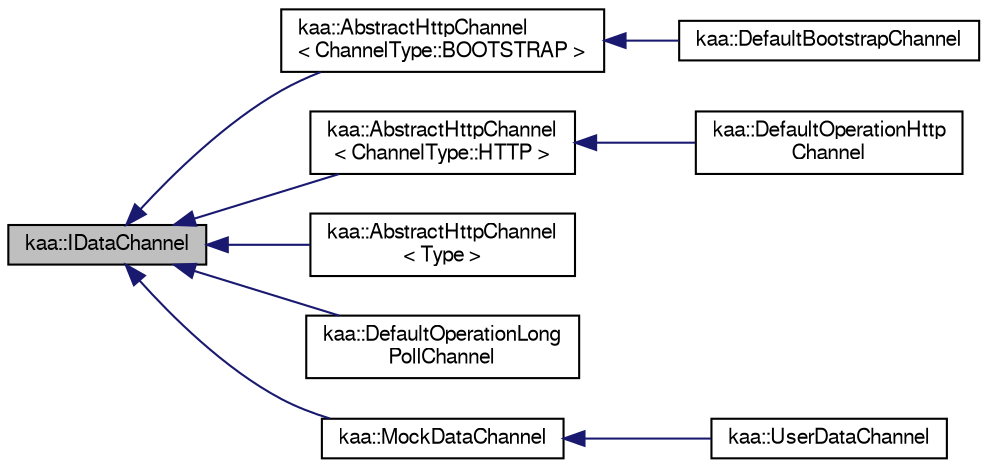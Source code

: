 digraph "kaa::IDataChannel"
{
  bgcolor="transparent";
  edge [fontname="FreeSans",fontsize="10",labelfontname="FreeSans",labelfontsize="10"];
  node [fontname="FreeSans",fontsize="10",shape=record];
  rankdir="LR";
  Node1 [label="kaa::IDataChannel",height=0.2,width=0.4,color="black", fillcolor="grey75", style="filled" fontcolor="black"];
  Node1 -> Node2 [dir="back",color="midnightblue",fontsize="10",style="solid",fontname="FreeSans"];
  Node2 [label="kaa::AbstractHttpChannel\l\< ChannelType::BOOTSTRAP \>",height=0.2,width=0.4,color="black",URL="$classkaa_1_1AbstractHttpChannel.html"];
  Node2 -> Node3 [dir="back",color="midnightblue",fontsize="10",style="solid",fontname="FreeSans"];
  Node3 [label="kaa::DefaultBootstrapChannel",height=0.2,width=0.4,color="black",URL="$classkaa_1_1DefaultBootstrapChannel.html"];
  Node1 -> Node4 [dir="back",color="midnightblue",fontsize="10",style="solid",fontname="FreeSans"];
  Node4 [label="kaa::AbstractHttpChannel\l\< ChannelType::HTTP \>",height=0.2,width=0.4,color="black",URL="$classkaa_1_1AbstractHttpChannel.html"];
  Node4 -> Node5 [dir="back",color="midnightblue",fontsize="10",style="solid",fontname="FreeSans"];
  Node5 [label="kaa::DefaultOperationHttp\lChannel",height=0.2,width=0.4,color="black",URL="$classkaa_1_1DefaultOperationHttpChannel.html"];
  Node1 -> Node6 [dir="back",color="midnightblue",fontsize="10",style="solid",fontname="FreeSans"];
  Node6 [label="kaa::AbstractHttpChannel\l\< Type \>",height=0.2,width=0.4,color="black",URL="$classkaa_1_1AbstractHttpChannel.html"];
  Node1 -> Node7 [dir="back",color="midnightblue",fontsize="10",style="solid",fontname="FreeSans"];
  Node7 [label="kaa::DefaultOperationLong\lPollChannel",height=0.2,width=0.4,color="black",URL="$classkaa_1_1DefaultOperationLongPollChannel.html"];
  Node1 -> Node8 [dir="back",color="midnightblue",fontsize="10",style="solid",fontname="FreeSans"];
  Node8 [label="kaa::MockDataChannel",height=0.2,width=0.4,color="black",URL="$classkaa_1_1MockDataChannel.html"];
  Node8 -> Node9 [dir="back",color="midnightblue",fontsize="10",style="solid",fontname="FreeSans"];
  Node9 [label="kaa::UserDataChannel",height=0.2,width=0.4,color="black",URL="$classkaa_1_1UserDataChannel.html"];
}
